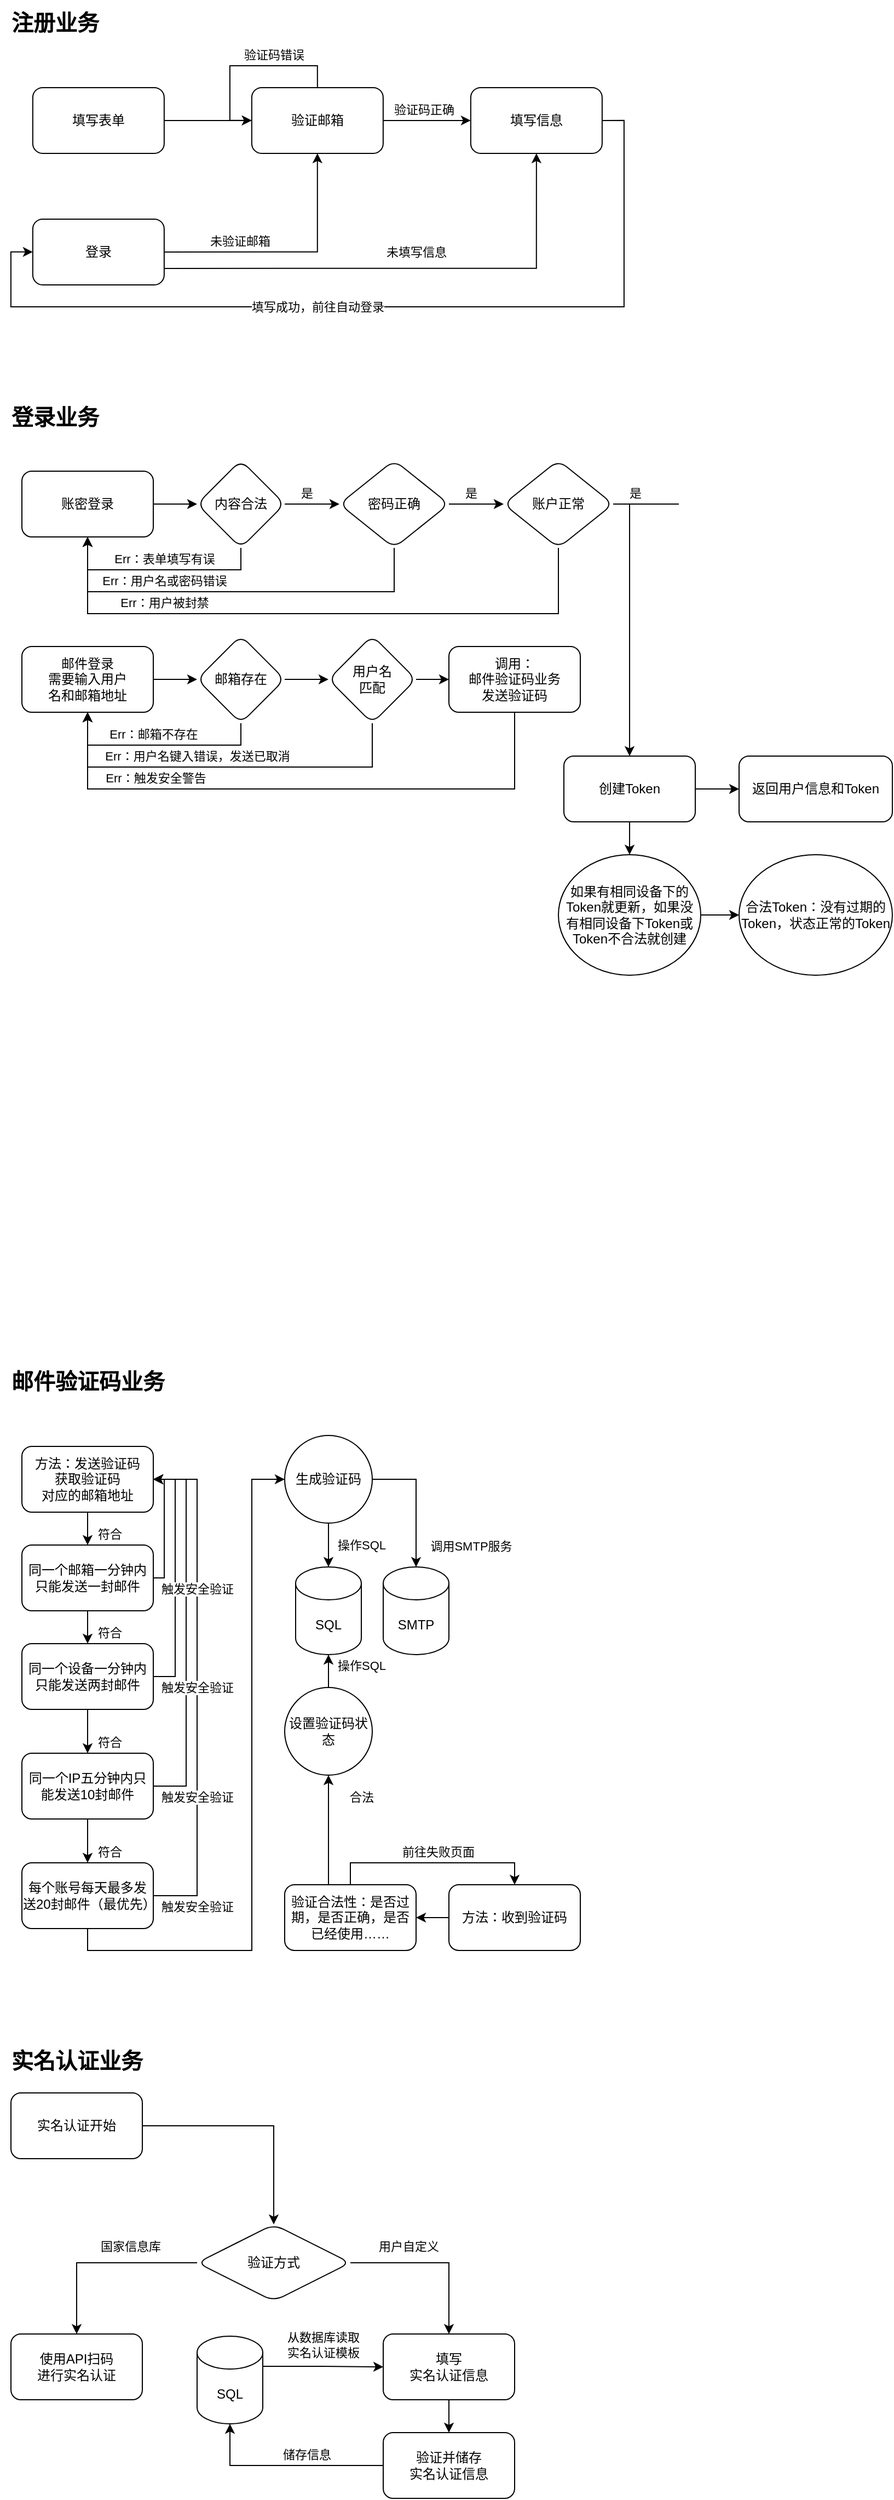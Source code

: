 <mxfile version="21.2.3" type="github">
  <diagram id="C5RBs43oDa-KdzZeNtuy" name="Page-1">
    <mxGraphModel dx="980" dy="753" grid="1" gridSize="10" guides="1" tooltips="1" connect="1" arrows="1" fold="1" page="1" pageScale="1" pageWidth="827" pageHeight="1169" math="0" shadow="0">
      <root>
        <mxCell id="WIyWlLk6GJQsqaUBKTNV-0" />
        <mxCell id="WIyWlLk6GJQsqaUBKTNV-1" parent="WIyWlLk6GJQsqaUBKTNV-0" />
        <mxCell id="C3q8CRkT7xHkd-HnfYeI-2" value="" style="edgeStyle=orthogonalEdgeStyle;rounded=0;orthogonalLoop=1;jettySize=auto;html=1;" parent="WIyWlLk6GJQsqaUBKTNV-1" source="C3q8CRkT7xHkd-HnfYeI-0" target="C3q8CRkT7xHkd-HnfYeI-1" edge="1">
          <mxGeometry relative="1" as="geometry" />
        </mxCell>
        <mxCell id="C3q8CRkT7xHkd-HnfYeI-0" value="填写表单" style="rounded=1;whiteSpace=wrap;html=1;" parent="WIyWlLk6GJQsqaUBKTNV-1" vertex="1">
          <mxGeometry x="69.94" y="119.94" width="120" height="60" as="geometry" />
        </mxCell>
        <mxCell id="C3q8CRkT7xHkd-HnfYeI-4" value="" style="edgeStyle=orthogonalEdgeStyle;rounded=0;orthogonalLoop=1;jettySize=auto;html=1;" parent="WIyWlLk6GJQsqaUBKTNV-1" source="C3q8CRkT7xHkd-HnfYeI-1" target="C3q8CRkT7xHkd-HnfYeI-3" edge="1">
          <mxGeometry relative="1" as="geometry" />
        </mxCell>
        <mxCell id="C3q8CRkT7xHkd-HnfYeI-5" value="验证码正确" style="edgeLabel;html=1;align=center;verticalAlign=middle;resizable=0;points=[];" parent="C3q8CRkT7xHkd-HnfYeI-4" connectable="0" vertex="1">
          <mxGeometry x="-0.215" y="-1" relative="1" as="geometry">
            <mxPoint x="5" y="-11" as="offset" />
          </mxGeometry>
        </mxCell>
        <mxCell id="C3q8CRkT7xHkd-HnfYeI-6" style="edgeStyle=orthogonalEdgeStyle;rounded=0;orthogonalLoop=1;jettySize=auto;html=1;exitX=0.5;exitY=0;exitDx=0;exitDy=0;entryX=0;entryY=0.5;entryDx=0;entryDy=0;" parent="WIyWlLk6GJQsqaUBKTNV-1" source="C3q8CRkT7xHkd-HnfYeI-1" target="C3q8CRkT7xHkd-HnfYeI-1" edge="1">
          <mxGeometry relative="1" as="geometry">
            <mxPoint x="249.94" y="89.94" as="targetPoint" />
            <Array as="points">
              <mxPoint x="329.94" y="99.94" />
              <mxPoint x="249.94" y="99.94" />
              <mxPoint x="249.94" y="149.94" />
            </Array>
          </mxGeometry>
        </mxCell>
        <mxCell id="C3q8CRkT7xHkd-HnfYeI-7" value="验证码错误" style="edgeLabel;html=1;align=center;verticalAlign=middle;resizable=0;points=[];" parent="C3q8CRkT7xHkd-HnfYeI-6" connectable="0" vertex="1">
          <mxGeometry x="-0.022" y="-1" relative="1" as="geometry">
            <mxPoint x="23" y="-9" as="offset" />
          </mxGeometry>
        </mxCell>
        <mxCell id="C3q8CRkT7xHkd-HnfYeI-1" value="验证邮箱" style="whiteSpace=wrap;html=1;rounded=1;" parent="WIyWlLk6GJQsqaUBKTNV-1" vertex="1">
          <mxGeometry x="269.94" y="119.94" width="120" height="60" as="geometry" />
        </mxCell>
        <mxCell id="C3q8CRkT7xHkd-HnfYeI-16" style="edgeStyle=orthogonalEdgeStyle;rounded=0;orthogonalLoop=1;jettySize=auto;html=1;exitX=1;exitY=0.5;exitDx=0;exitDy=0;entryX=0;entryY=0.5;entryDx=0;entryDy=0;" parent="WIyWlLk6GJQsqaUBKTNV-1" source="C3q8CRkT7xHkd-HnfYeI-3" target="C3q8CRkT7xHkd-HnfYeI-8" edge="1">
          <mxGeometry relative="1" as="geometry">
            <Array as="points">
              <mxPoint x="609.94" y="149.94" />
              <mxPoint x="609.94" y="319.94" />
              <mxPoint x="49.94" y="319.94" />
              <mxPoint x="49.94" y="269.94" />
            </Array>
          </mxGeometry>
        </mxCell>
        <mxCell id="C3q8CRkT7xHkd-HnfYeI-17" value="填写成功，前往自动登录" style="edgeLabel;html=1;align=center;verticalAlign=middle;resizable=0;points=[];" parent="C3q8CRkT7xHkd-HnfYeI-16" connectable="0" vertex="1">
          <mxGeometry x="-0.686" y="2" relative="1" as="geometry">
            <mxPoint x="-282" y="61" as="offset" />
          </mxGeometry>
        </mxCell>
        <mxCell id="C3q8CRkT7xHkd-HnfYeI-3" value="填写信息" style="whiteSpace=wrap;html=1;rounded=1;" parent="WIyWlLk6GJQsqaUBKTNV-1" vertex="1">
          <mxGeometry x="469.94" y="119.94" width="120" height="60" as="geometry" />
        </mxCell>
        <mxCell id="C3q8CRkT7xHkd-HnfYeI-12" style="edgeStyle=orthogonalEdgeStyle;rounded=0;orthogonalLoop=1;jettySize=auto;html=1;exitX=1;exitY=0.5;exitDx=0;exitDy=0;" parent="WIyWlLk6GJQsqaUBKTNV-1" source="C3q8CRkT7xHkd-HnfYeI-8" target="C3q8CRkT7xHkd-HnfYeI-1" edge="1">
          <mxGeometry relative="1" as="geometry" />
        </mxCell>
        <mxCell id="C3q8CRkT7xHkd-HnfYeI-13" value="未验证邮箱" style="edgeLabel;html=1;align=center;verticalAlign=middle;resizable=0;points=[];" parent="C3q8CRkT7xHkd-HnfYeI-12" connectable="0" vertex="1">
          <mxGeometry x="-0.511" y="3" relative="1" as="geometry">
            <mxPoint x="13" y="-7" as="offset" />
          </mxGeometry>
        </mxCell>
        <mxCell id="C3q8CRkT7xHkd-HnfYeI-14" style="edgeStyle=orthogonalEdgeStyle;rounded=0;orthogonalLoop=1;jettySize=auto;html=1;exitX=1;exitY=0.75;exitDx=0;exitDy=0;entryX=0.5;entryY=1;entryDx=0;entryDy=0;" parent="WIyWlLk6GJQsqaUBKTNV-1" source="C3q8CRkT7xHkd-HnfYeI-8" target="C3q8CRkT7xHkd-HnfYeI-3" edge="1">
          <mxGeometry relative="1" as="geometry" />
        </mxCell>
        <mxCell id="C3q8CRkT7xHkd-HnfYeI-15" value="未填写信息" style="edgeLabel;html=1;align=center;verticalAlign=middle;resizable=0;points=[];" parent="C3q8CRkT7xHkd-HnfYeI-14" connectable="0" vertex="1">
          <mxGeometry x="0.034" relative="1" as="geometry">
            <mxPoint y="-15" as="offset" />
          </mxGeometry>
        </mxCell>
        <mxCell id="C3q8CRkT7xHkd-HnfYeI-8" value="登录" style="rounded=1;whiteSpace=wrap;html=1;" parent="WIyWlLk6GJQsqaUBKTNV-1" vertex="1">
          <mxGeometry x="69.94" y="239.94" width="120" height="60" as="geometry" />
        </mxCell>
        <mxCell id="C3q8CRkT7xHkd-HnfYeI-21" value="注册业务" style="text;html=1;align=center;verticalAlign=middle;resizable=0;points=[];autosize=1;strokeColor=none;fillColor=none;fontSize=20;fontStyle=1" parent="WIyWlLk6GJQsqaUBKTNV-1" vertex="1">
          <mxGeometry x="40" y="40" width="100" height="40" as="geometry" />
        </mxCell>
        <mxCell id="C3q8CRkT7xHkd-HnfYeI-22" value="登录业务" style="text;html=1;align=center;verticalAlign=middle;resizable=0;points=[];autosize=1;strokeColor=none;fillColor=none;fontSize=20;fontStyle=1" parent="WIyWlLk6GJQsqaUBKTNV-1" vertex="1">
          <mxGeometry x="40" y="400" width="100" height="40" as="geometry" />
        </mxCell>
        <mxCell id="C3q8CRkT7xHkd-HnfYeI-25" value="" style="edgeStyle=orthogonalEdgeStyle;rounded=0;orthogonalLoop=1;jettySize=auto;html=1;" parent="WIyWlLk6GJQsqaUBKTNV-1" source="C3q8CRkT7xHkd-HnfYeI-23" target="C3q8CRkT7xHkd-HnfYeI-24" edge="1">
          <mxGeometry relative="1" as="geometry" />
        </mxCell>
        <mxCell id="C3q8CRkT7xHkd-HnfYeI-23" value="账密登录" style="rounded=1;whiteSpace=wrap;html=1;" parent="WIyWlLk6GJQsqaUBKTNV-1" vertex="1">
          <mxGeometry x="60" y="470" width="120" height="60" as="geometry" />
        </mxCell>
        <mxCell id="C3q8CRkT7xHkd-HnfYeI-27" value="" style="edgeStyle=orthogonalEdgeStyle;rounded=0;orthogonalLoop=1;jettySize=auto;html=1;" parent="WIyWlLk6GJQsqaUBKTNV-1" source="C3q8CRkT7xHkd-HnfYeI-24" target="C3q8CRkT7xHkd-HnfYeI-26" edge="1">
          <mxGeometry relative="1" as="geometry" />
        </mxCell>
        <mxCell id="C3q8CRkT7xHkd-HnfYeI-32" value="是" style="edgeLabel;html=1;align=center;verticalAlign=middle;resizable=0;points=[];" parent="C3q8CRkT7xHkd-HnfYeI-27" connectable="0" vertex="1">
          <mxGeometry x="-0.46" relative="1" as="geometry">
            <mxPoint x="6" y="-10" as="offset" />
          </mxGeometry>
        </mxCell>
        <mxCell id="C3q8CRkT7xHkd-HnfYeI-41" value="是" style="edgeLabel;html=1;align=center;verticalAlign=middle;resizable=0;points=[];" parent="C3q8CRkT7xHkd-HnfYeI-27" connectable="0" vertex="1">
          <mxGeometry x="-0.46" relative="1" as="geometry">
            <mxPoint x="156" y="-10" as="offset" />
          </mxGeometry>
        </mxCell>
        <mxCell id="C3q8CRkT7xHkd-HnfYeI-42" value="是" style="edgeLabel;html=1;align=center;verticalAlign=middle;resizable=0;points=[];" parent="C3q8CRkT7xHkd-HnfYeI-27" connectable="0" vertex="1">
          <mxGeometry x="-0.46" relative="1" as="geometry">
            <mxPoint x="306" y="-10" as="offset" />
          </mxGeometry>
        </mxCell>
        <mxCell id="C3q8CRkT7xHkd-HnfYeI-30" style="edgeStyle=orthogonalEdgeStyle;rounded=0;orthogonalLoop=1;jettySize=auto;html=1;exitX=0.5;exitY=1;exitDx=0;exitDy=0;entryX=0.5;entryY=1;entryDx=0;entryDy=0;" parent="WIyWlLk6GJQsqaUBKTNV-1" source="C3q8CRkT7xHkd-HnfYeI-24" target="C3q8CRkT7xHkd-HnfYeI-23" edge="1">
          <mxGeometry relative="1" as="geometry" />
        </mxCell>
        <mxCell id="C3q8CRkT7xHkd-HnfYeI-31" value="Err：表单填写有误" style="edgeLabel;html=1;align=center;verticalAlign=middle;resizable=0;points=[];" parent="C3q8CRkT7xHkd-HnfYeI-30" connectable="0" vertex="1">
          <mxGeometry x="-0.158" y="1" relative="1" as="geometry">
            <mxPoint x="-10" y="-11" as="offset" />
          </mxGeometry>
        </mxCell>
        <mxCell id="C3q8CRkT7xHkd-HnfYeI-34" value="Err：用户名或密码错误" style="edgeLabel;html=1;align=center;verticalAlign=middle;resizable=0;points=[];" parent="C3q8CRkT7xHkd-HnfYeI-30" connectable="0" vertex="1">
          <mxGeometry x="-0.158" y="1" relative="1" as="geometry">
            <mxPoint x="-10" y="9" as="offset" />
          </mxGeometry>
        </mxCell>
        <mxCell id="C3q8CRkT7xHkd-HnfYeI-36" value="Err：用户被封禁" style="edgeLabel;html=1;align=center;verticalAlign=middle;resizable=0;points=[];" parent="C3q8CRkT7xHkd-HnfYeI-30" connectable="0" vertex="1">
          <mxGeometry x="-0.158" y="1" relative="1" as="geometry">
            <mxPoint x="-10" y="29" as="offset" />
          </mxGeometry>
        </mxCell>
        <mxCell id="C3q8CRkT7xHkd-HnfYeI-24" value="内容合法" style="rhombus;whiteSpace=wrap;html=1;rounded=1;" parent="WIyWlLk6GJQsqaUBKTNV-1" vertex="1">
          <mxGeometry x="220" y="460" width="80" height="80" as="geometry" />
        </mxCell>
        <mxCell id="C3q8CRkT7xHkd-HnfYeI-29" value="" style="edgeStyle=orthogonalEdgeStyle;rounded=0;orthogonalLoop=1;jettySize=auto;html=1;" parent="WIyWlLk6GJQsqaUBKTNV-1" source="C3q8CRkT7xHkd-HnfYeI-26" target="C3q8CRkT7xHkd-HnfYeI-28" edge="1">
          <mxGeometry relative="1" as="geometry" />
        </mxCell>
        <mxCell id="C3q8CRkT7xHkd-HnfYeI-33" style="edgeStyle=orthogonalEdgeStyle;rounded=0;orthogonalLoop=1;jettySize=auto;html=1;exitX=0.5;exitY=1;exitDx=0;exitDy=0;entryX=0.5;entryY=1;entryDx=0;entryDy=0;" parent="WIyWlLk6GJQsqaUBKTNV-1" source="C3q8CRkT7xHkd-HnfYeI-26" target="C3q8CRkT7xHkd-HnfYeI-23" edge="1">
          <mxGeometry relative="1" as="geometry">
            <Array as="points">
              <mxPoint x="400" y="580" />
              <mxPoint x="120" y="580" />
            </Array>
          </mxGeometry>
        </mxCell>
        <mxCell id="C3q8CRkT7xHkd-HnfYeI-26" value="密码正确" style="rhombus;whiteSpace=wrap;html=1;rounded=1;" parent="WIyWlLk6GJQsqaUBKTNV-1" vertex="1">
          <mxGeometry x="350" y="460" width="100" height="80" as="geometry" />
        </mxCell>
        <mxCell id="C3q8CRkT7xHkd-HnfYeI-35" style="edgeStyle=orthogonalEdgeStyle;rounded=0;orthogonalLoop=1;jettySize=auto;html=1;exitX=0.5;exitY=1;exitDx=0;exitDy=0;entryX=0.5;entryY=1;entryDx=0;entryDy=0;" parent="WIyWlLk6GJQsqaUBKTNV-1" source="C3q8CRkT7xHkd-HnfYeI-28" target="C3q8CRkT7xHkd-HnfYeI-23" edge="1">
          <mxGeometry relative="1" as="geometry">
            <Array as="points">
              <mxPoint x="550" y="600" />
              <mxPoint x="120" y="600" />
            </Array>
          </mxGeometry>
        </mxCell>
        <mxCell id="C3q8CRkT7xHkd-HnfYeI-38" value="" style="edgeStyle=orthogonalEdgeStyle;rounded=0;orthogonalLoop=1;jettySize=auto;html=1;" parent="WIyWlLk6GJQsqaUBKTNV-1" source="C3q8CRkT7xHkd-HnfYeI-28" target="C3q8CRkT7xHkd-HnfYeI-37" edge="1">
          <mxGeometry relative="1" as="geometry">
            <Array as="points">
              <mxPoint x="660" y="500" />
              <mxPoint x="660" y="500" />
            </Array>
          </mxGeometry>
        </mxCell>
        <mxCell id="C3q8CRkT7xHkd-HnfYeI-28" value="账户正常" style="rhombus;whiteSpace=wrap;html=1;rounded=1;" parent="WIyWlLk6GJQsqaUBKTNV-1" vertex="1">
          <mxGeometry x="500" y="460" width="100" height="80" as="geometry" />
        </mxCell>
        <mxCell id="C3q8CRkT7xHkd-HnfYeI-44" value="" style="edgeStyle=orthogonalEdgeStyle;rounded=0;orthogonalLoop=1;jettySize=auto;html=1;" parent="WIyWlLk6GJQsqaUBKTNV-1" source="C3q8CRkT7xHkd-HnfYeI-37" target="C3q8CRkT7xHkd-HnfYeI-43" edge="1">
          <mxGeometry relative="1" as="geometry" />
        </mxCell>
        <mxCell id="C3q8CRkT7xHkd-HnfYeI-48" value="" style="edgeStyle=orthogonalEdgeStyle;rounded=0;orthogonalLoop=1;jettySize=auto;html=1;" parent="WIyWlLk6GJQsqaUBKTNV-1" source="C3q8CRkT7xHkd-HnfYeI-37" target="C3q8CRkT7xHkd-HnfYeI-47" edge="1">
          <mxGeometry relative="1" as="geometry" />
        </mxCell>
        <mxCell id="C3q8CRkT7xHkd-HnfYeI-37" value="创建Token" style="whiteSpace=wrap;html=1;rounded=1;" parent="WIyWlLk6GJQsqaUBKTNV-1" vertex="1">
          <mxGeometry x="555" y="730" width="120" height="60" as="geometry" />
        </mxCell>
        <mxCell id="C3q8CRkT7xHkd-HnfYeI-46" value="" style="edgeStyle=orthogonalEdgeStyle;rounded=0;orthogonalLoop=1;jettySize=auto;html=1;" parent="WIyWlLk6GJQsqaUBKTNV-1" source="C3q8CRkT7xHkd-HnfYeI-43" target="C3q8CRkT7xHkd-HnfYeI-45" edge="1">
          <mxGeometry relative="1" as="geometry" />
        </mxCell>
        <mxCell id="C3q8CRkT7xHkd-HnfYeI-43" value="如果有相同设备下的Token就更新，如果没有相同设备下Token或Token不合法就创建" style="ellipse;whiteSpace=wrap;html=1;rounded=1;" parent="WIyWlLk6GJQsqaUBKTNV-1" vertex="1">
          <mxGeometry x="550" y="820" width="130" height="110" as="geometry" />
        </mxCell>
        <mxCell id="C3q8CRkT7xHkd-HnfYeI-45" value="合法Token：没有过期的Token，状态正常的Token" style="ellipse;whiteSpace=wrap;html=1;rounded=1;" parent="WIyWlLk6GJQsqaUBKTNV-1" vertex="1">
          <mxGeometry x="715" y="820" width="140" height="110" as="geometry" />
        </mxCell>
        <mxCell id="C3q8CRkT7xHkd-HnfYeI-47" value="返回用户信息和Token" style="whiteSpace=wrap;html=1;rounded=1;" parent="WIyWlLk6GJQsqaUBKTNV-1" vertex="1">
          <mxGeometry x="715" y="730" width="140" height="60" as="geometry" />
        </mxCell>
        <mxCell id="C3q8CRkT7xHkd-HnfYeI-49" value="邮件验证码业务" style="text;html=1;align=center;verticalAlign=middle;resizable=0;points=[];autosize=1;strokeColor=none;fillColor=none;fontSize=20;fontStyle=1" parent="WIyWlLk6GJQsqaUBKTNV-1" vertex="1">
          <mxGeometry x="40" y="1280" width="160" height="40" as="geometry" />
        </mxCell>
        <mxCell id="C3q8CRkT7xHkd-HnfYeI-64" value="" style="edgeStyle=orthogonalEdgeStyle;rounded=0;orthogonalLoop=1;jettySize=auto;html=1;" parent="WIyWlLk6GJQsqaUBKTNV-1" source="C3q8CRkT7xHkd-HnfYeI-50" target="C3q8CRkT7xHkd-HnfYeI-56" edge="1">
          <mxGeometry relative="1" as="geometry" />
        </mxCell>
        <mxCell id="C3q8CRkT7xHkd-HnfYeI-65" value="符合" style="edgeLabel;html=1;align=center;verticalAlign=middle;resizable=0;points=[];" parent="C3q8CRkT7xHkd-HnfYeI-64" connectable="0" vertex="1">
          <mxGeometry x="-0.776" relative="1" as="geometry">
            <mxPoint x="20" y="14" as="offset" />
          </mxGeometry>
        </mxCell>
        <mxCell id="C3q8CRkT7xHkd-HnfYeI-66" value="符合" style="edgeLabel;html=1;align=center;verticalAlign=middle;resizable=0;points=[];" parent="C3q8CRkT7xHkd-HnfYeI-64" connectable="0" vertex="1">
          <mxGeometry x="-0.776" relative="1" as="geometry">
            <mxPoint x="20" y="104" as="offset" />
          </mxGeometry>
        </mxCell>
        <mxCell id="C3q8CRkT7xHkd-HnfYeI-67" value="符合" style="edgeLabel;html=1;align=center;verticalAlign=middle;resizable=0;points=[];" parent="C3q8CRkT7xHkd-HnfYeI-64" connectable="0" vertex="1">
          <mxGeometry x="-0.776" relative="1" as="geometry">
            <mxPoint x="20" y="204" as="offset" />
          </mxGeometry>
        </mxCell>
        <mxCell id="C3q8CRkT7xHkd-HnfYeI-68" value="符合" style="edgeLabel;html=1;align=center;verticalAlign=middle;resizable=0;points=[];" parent="C3q8CRkT7xHkd-HnfYeI-64" connectable="0" vertex="1">
          <mxGeometry x="-0.776" relative="1" as="geometry">
            <mxPoint x="20" y="304" as="offset" />
          </mxGeometry>
        </mxCell>
        <mxCell id="C3q8CRkT7xHkd-HnfYeI-50" value="方法：发送验证码&lt;br&gt;获取验证码&lt;br&gt;对应的邮箱地址" style="rounded=1;whiteSpace=wrap;html=1;" parent="WIyWlLk6GJQsqaUBKTNV-1" vertex="1">
          <mxGeometry x="60" y="1360" width="120" height="60" as="geometry" />
        </mxCell>
        <mxCell id="C3q8CRkT7xHkd-HnfYeI-54" value="" style="edgeStyle=orthogonalEdgeStyle;rounded=0;orthogonalLoop=1;jettySize=auto;html=1;" parent="WIyWlLk6GJQsqaUBKTNV-1" source="C3q8CRkT7xHkd-HnfYeI-51" target="C3q8CRkT7xHkd-HnfYeI-53" edge="1">
          <mxGeometry relative="1" as="geometry" />
        </mxCell>
        <mxCell id="C3q8CRkT7xHkd-HnfYeI-55" value="操作SQL" style="edgeLabel;html=1;align=center;verticalAlign=middle;resizable=0;points=[];" parent="C3q8CRkT7xHkd-HnfYeI-54" connectable="0" vertex="1">
          <mxGeometry x="0.238" relative="1" as="geometry">
            <mxPoint x="30" y="-5" as="offset" />
          </mxGeometry>
        </mxCell>
        <mxCell id="C3q8CRkT7xHkd-HnfYeI-90" value="操作SQL" style="edgeLabel;html=1;align=center;verticalAlign=middle;resizable=0;points=[];" parent="C3q8CRkT7xHkd-HnfYeI-54" connectable="0" vertex="1">
          <mxGeometry x="0.238" relative="1" as="geometry">
            <mxPoint x="30" y="105" as="offset" />
          </mxGeometry>
        </mxCell>
        <mxCell id="C3q8CRkT7xHkd-HnfYeI-92" value="合法" style="edgeLabel;html=1;align=center;verticalAlign=middle;resizable=0;points=[];" parent="C3q8CRkT7xHkd-HnfYeI-54" connectable="0" vertex="1">
          <mxGeometry x="0.238" relative="1" as="geometry">
            <mxPoint x="30" y="225" as="offset" />
          </mxGeometry>
        </mxCell>
        <mxCell id="C3q8CRkT7xHkd-HnfYeI-83" style="edgeStyle=orthogonalEdgeStyle;rounded=0;orthogonalLoop=1;jettySize=auto;html=1;exitX=1;exitY=0.5;exitDx=0;exitDy=0;" parent="WIyWlLk6GJQsqaUBKTNV-1" source="C3q8CRkT7xHkd-HnfYeI-51" target="C3q8CRkT7xHkd-HnfYeI-82" edge="1">
          <mxGeometry relative="1" as="geometry" />
        </mxCell>
        <mxCell id="C3q8CRkT7xHkd-HnfYeI-84" value="调用SMTP服务" style="edgeLabel;html=1;align=center;verticalAlign=middle;resizable=0;points=[];" parent="C3q8CRkT7xHkd-HnfYeI-83" connectable="0" vertex="1">
          <mxGeometry x="-0.258" y="1" relative="1" as="geometry">
            <mxPoint x="49" y="56" as="offset" />
          </mxGeometry>
        </mxCell>
        <mxCell id="C3q8CRkT7xHkd-HnfYeI-51" value="生成验证码" style="ellipse;whiteSpace=wrap;html=1;rounded=1;" parent="WIyWlLk6GJQsqaUBKTNV-1" vertex="1">
          <mxGeometry x="300" y="1350" width="80" height="80" as="geometry" />
        </mxCell>
        <mxCell id="C3q8CRkT7xHkd-HnfYeI-53" value="SQL" style="shape=cylinder3;whiteSpace=wrap;html=1;boundedLbl=1;backgroundOutline=1;size=15;" parent="WIyWlLk6GJQsqaUBKTNV-1" vertex="1">
          <mxGeometry x="310" y="1470" width="60" height="80" as="geometry" />
        </mxCell>
        <mxCell id="C3q8CRkT7xHkd-HnfYeI-61" style="edgeStyle=orthogonalEdgeStyle;rounded=0;orthogonalLoop=1;jettySize=auto;html=1;exitX=0.5;exitY=1;exitDx=0;exitDy=0;entryX=0.5;entryY=0;entryDx=0;entryDy=0;" parent="WIyWlLk6GJQsqaUBKTNV-1" source="C3q8CRkT7xHkd-HnfYeI-56" target="C3q8CRkT7xHkd-HnfYeI-57" edge="1">
          <mxGeometry relative="1" as="geometry" />
        </mxCell>
        <mxCell id="C3q8CRkT7xHkd-HnfYeI-74" style="edgeStyle=orthogonalEdgeStyle;rounded=0;orthogonalLoop=1;jettySize=auto;html=1;exitX=1;exitY=0.5;exitDx=0;exitDy=0;entryX=1;entryY=0.5;entryDx=0;entryDy=0;" parent="WIyWlLk6GJQsqaUBKTNV-1" source="C3q8CRkT7xHkd-HnfYeI-56" target="C3q8CRkT7xHkd-HnfYeI-50" edge="1">
          <mxGeometry relative="1" as="geometry">
            <Array as="points">
              <mxPoint x="190" y="1480" />
              <mxPoint x="190" y="1390" />
            </Array>
          </mxGeometry>
        </mxCell>
        <mxCell id="C3q8CRkT7xHkd-HnfYeI-56" value="同一个邮箱一分钟内只能发送一封邮件" style="rounded=1;whiteSpace=wrap;html=1;" parent="WIyWlLk6GJQsqaUBKTNV-1" vertex="1">
          <mxGeometry x="60" y="1450" width="120" height="60" as="geometry" />
        </mxCell>
        <mxCell id="C3q8CRkT7xHkd-HnfYeI-60" value="" style="edgeStyle=orthogonalEdgeStyle;rounded=0;orthogonalLoop=1;jettySize=auto;html=1;" parent="WIyWlLk6GJQsqaUBKTNV-1" source="C3q8CRkT7xHkd-HnfYeI-57" target="C3q8CRkT7xHkd-HnfYeI-59" edge="1">
          <mxGeometry relative="1" as="geometry" />
        </mxCell>
        <mxCell id="C3q8CRkT7xHkd-HnfYeI-72" style="edgeStyle=orthogonalEdgeStyle;rounded=0;orthogonalLoop=1;jettySize=auto;html=1;exitX=1;exitY=0.5;exitDx=0;exitDy=0;entryX=1;entryY=0.5;entryDx=0;entryDy=0;" parent="WIyWlLk6GJQsqaUBKTNV-1" source="C3q8CRkT7xHkd-HnfYeI-57" target="C3q8CRkT7xHkd-HnfYeI-50" edge="1">
          <mxGeometry relative="1" as="geometry">
            <Array as="points">
              <mxPoint x="200" y="1570" />
              <mxPoint x="200" y="1390" />
            </Array>
          </mxGeometry>
        </mxCell>
        <mxCell id="C3q8CRkT7xHkd-HnfYeI-57" value="同一个设备一分钟内只能发送两封邮件" style="rounded=1;whiteSpace=wrap;html=1;" parent="WIyWlLk6GJQsqaUBKTNV-1" vertex="1">
          <mxGeometry x="60" y="1540" width="120" height="60" as="geometry" />
        </mxCell>
        <mxCell id="C3q8CRkT7xHkd-HnfYeI-63" value="" style="edgeStyle=orthogonalEdgeStyle;rounded=0;orthogonalLoop=1;jettySize=auto;html=1;" parent="WIyWlLk6GJQsqaUBKTNV-1" source="C3q8CRkT7xHkd-HnfYeI-59" target="C3q8CRkT7xHkd-HnfYeI-62" edge="1">
          <mxGeometry relative="1" as="geometry" />
        </mxCell>
        <mxCell id="C3q8CRkT7xHkd-HnfYeI-70" style="edgeStyle=orthogonalEdgeStyle;rounded=0;orthogonalLoop=1;jettySize=auto;html=1;exitX=1;exitY=0.5;exitDx=0;exitDy=0;entryX=1;entryY=0.5;entryDx=0;entryDy=0;" parent="WIyWlLk6GJQsqaUBKTNV-1" source="C3q8CRkT7xHkd-HnfYeI-59" target="C3q8CRkT7xHkd-HnfYeI-50" edge="1">
          <mxGeometry relative="1" as="geometry">
            <Array as="points">
              <mxPoint x="210" y="1670" />
              <mxPoint x="210" y="1390" />
            </Array>
          </mxGeometry>
        </mxCell>
        <mxCell id="C3q8CRkT7xHkd-HnfYeI-59" value="同一个IP五分钟内只能发送10封邮件" style="rounded=1;whiteSpace=wrap;html=1;" parent="WIyWlLk6GJQsqaUBKTNV-1" vertex="1">
          <mxGeometry x="60" y="1640" width="120" height="60" as="geometry" />
        </mxCell>
        <mxCell id="C3q8CRkT7xHkd-HnfYeI-69" style="edgeStyle=orthogonalEdgeStyle;rounded=0;orthogonalLoop=1;jettySize=auto;html=1;exitX=1;exitY=0.5;exitDx=0;exitDy=0;entryX=1;entryY=0.5;entryDx=0;entryDy=0;" parent="WIyWlLk6GJQsqaUBKTNV-1" source="C3q8CRkT7xHkd-HnfYeI-62" target="C3q8CRkT7xHkd-HnfYeI-50" edge="1">
          <mxGeometry relative="1" as="geometry">
            <Array as="points">
              <mxPoint x="220" y="1770" />
              <mxPoint x="220" y="1390" />
            </Array>
          </mxGeometry>
        </mxCell>
        <mxCell id="C3q8CRkT7xHkd-HnfYeI-77" value="触发安全验证" style="edgeLabel;html=1;align=center;verticalAlign=middle;resizable=0;points=[];" parent="C3q8CRkT7xHkd-HnfYeI-69" connectable="0" vertex="1">
          <mxGeometry x="-0.162" y="-1" relative="1" as="geometry">
            <mxPoint x="-1" y="162" as="offset" />
          </mxGeometry>
        </mxCell>
        <mxCell id="C3q8CRkT7xHkd-HnfYeI-78" value="触发安全验证" style="edgeLabel;html=1;align=center;verticalAlign=middle;resizable=0;points=[];" parent="C3q8CRkT7xHkd-HnfYeI-69" connectable="0" vertex="1">
          <mxGeometry x="-0.162" y="-1" relative="1" as="geometry">
            <mxPoint x="-1" y="62" as="offset" />
          </mxGeometry>
        </mxCell>
        <mxCell id="C3q8CRkT7xHkd-HnfYeI-79" value="触发安全验证" style="edgeLabel;html=1;align=center;verticalAlign=middle;resizable=0;points=[];" parent="C3q8CRkT7xHkd-HnfYeI-69" connectable="0" vertex="1">
          <mxGeometry x="-0.162" y="-1" relative="1" as="geometry">
            <mxPoint x="-1" y="-38" as="offset" />
          </mxGeometry>
        </mxCell>
        <mxCell id="C3q8CRkT7xHkd-HnfYeI-80" value="触发安全验证" style="edgeLabel;html=1;align=center;verticalAlign=middle;resizable=0;points=[];" parent="C3q8CRkT7xHkd-HnfYeI-69" connectable="0" vertex="1">
          <mxGeometry x="-0.162" y="-1" relative="1" as="geometry">
            <mxPoint x="-1" y="-128" as="offset" />
          </mxGeometry>
        </mxCell>
        <mxCell id="C3q8CRkT7xHkd-HnfYeI-81" style="edgeStyle=orthogonalEdgeStyle;rounded=0;orthogonalLoop=1;jettySize=auto;html=1;exitX=0.5;exitY=1;exitDx=0;exitDy=0;entryX=0;entryY=0.5;entryDx=0;entryDy=0;" parent="WIyWlLk6GJQsqaUBKTNV-1" source="C3q8CRkT7xHkd-HnfYeI-62" target="C3q8CRkT7xHkd-HnfYeI-51" edge="1">
          <mxGeometry relative="1" as="geometry">
            <Array as="points">
              <mxPoint x="120" y="1820" />
              <mxPoint x="270" y="1820" />
              <mxPoint x="270" y="1390" />
            </Array>
          </mxGeometry>
        </mxCell>
        <mxCell id="C3q8CRkT7xHkd-HnfYeI-62" value="每个账号每天最多发送20封邮件（最优先）" style="rounded=1;whiteSpace=wrap;html=1;" parent="WIyWlLk6GJQsqaUBKTNV-1" vertex="1">
          <mxGeometry x="60" y="1740" width="120" height="60" as="geometry" />
        </mxCell>
        <mxCell id="C3q8CRkT7xHkd-HnfYeI-82" value="SMTP" style="shape=cylinder3;whiteSpace=wrap;html=1;boundedLbl=1;backgroundOutline=1;size=15;" parent="WIyWlLk6GJQsqaUBKTNV-1" vertex="1">
          <mxGeometry x="390" y="1470" width="60" height="80" as="geometry" />
        </mxCell>
        <mxCell id="C3q8CRkT7xHkd-HnfYeI-87" value="" style="edgeStyle=orthogonalEdgeStyle;rounded=0;orthogonalLoop=1;jettySize=auto;html=1;" parent="WIyWlLk6GJQsqaUBKTNV-1" source="C3q8CRkT7xHkd-HnfYeI-85" target="C3q8CRkT7xHkd-HnfYeI-86" edge="1">
          <mxGeometry relative="1" as="geometry" />
        </mxCell>
        <mxCell id="C3q8CRkT7xHkd-HnfYeI-85" value="方法：收到验证码" style="rounded=1;whiteSpace=wrap;html=1;" parent="WIyWlLk6GJQsqaUBKTNV-1" vertex="1">
          <mxGeometry x="450" y="1760" width="120" height="60" as="geometry" />
        </mxCell>
        <mxCell id="C3q8CRkT7xHkd-HnfYeI-91" style="edgeStyle=orthogonalEdgeStyle;rounded=0;orthogonalLoop=1;jettySize=auto;html=1;exitX=0.5;exitY=0;exitDx=0;exitDy=0;entryX=0.5;entryY=1;entryDx=0;entryDy=0;" parent="WIyWlLk6GJQsqaUBKTNV-1" source="C3q8CRkT7xHkd-HnfYeI-86" target="C3q8CRkT7xHkd-HnfYeI-88" edge="1">
          <mxGeometry relative="1" as="geometry">
            <Array as="points">
              <mxPoint x="340" y="1760" />
            </Array>
          </mxGeometry>
        </mxCell>
        <mxCell id="C3q8CRkT7xHkd-HnfYeI-93" style="edgeStyle=orthogonalEdgeStyle;rounded=0;orthogonalLoop=1;jettySize=auto;html=1;exitX=0.5;exitY=0;exitDx=0;exitDy=0;entryX=0.5;entryY=0;entryDx=0;entryDy=0;" parent="WIyWlLk6GJQsqaUBKTNV-1" source="C3q8CRkT7xHkd-HnfYeI-86" target="C3q8CRkT7xHkd-HnfYeI-85" edge="1">
          <mxGeometry relative="1" as="geometry" />
        </mxCell>
        <mxCell id="C3q8CRkT7xHkd-HnfYeI-94" value="前往失败页面" style="edgeLabel;html=1;align=center;verticalAlign=middle;resizable=0;points=[];" parent="C3q8CRkT7xHkd-HnfYeI-93" connectable="0" vertex="1">
          <mxGeometry x="-0.138" relative="1" as="geometry">
            <mxPoint x="18" y="-10" as="offset" />
          </mxGeometry>
        </mxCell>
        <mxCell id="C3q8CRkT7xHkd-HnfYeI-86" value="验证合法性：是否过期，是否正确，是否已经使用……" style="rounded=1;whiteSpace=wrap;html=1;" parent="WIyWlLk6GJQsqaUBKTNV-1" vertex="1">
          <mxGeometry x="300" y="1760" width="120" height="60" as="geometry" />
        </mxCell>
        <mxCell id="C3q8CRkT7xHkd-HnfYeI-89" style="edgeStyle=orthogonalEdgeStyle;rounded=0;orthogonalLoop=1;jettySize=auto;html=1;exitX=0.5;exitY=0;exitDx=0;exitDy=0;entryX=0.5;entryY=1;entryDx=0;entryDy=0;entryPerimeter=0;" parent="WIyWlLk6GJQsqaUBKTNV-1" source="C3q8CRkT7xHkd-HnfYeI-88" target="C3q8CRkT7xHkd-HnfYeI-53" edge="1">
          <mxGeometry relative="1" as="geometry" />
        </mxCell>
        <mxCell id="C3q8CRkT7xHkd-HnfYeI-88" value="设置验证码状态" style="ellipse;whiteSpace=wrap;html=1;rounded=1;" parent="WIyWlLk6GJQsqaUBKTNV-1" vertex="1">
          <mxGeometry x="300" y="1580" width="80" height="80" as="geometry" />
        </mxCell>
        <mxCell id="jlphcnFxieWt0SQOBcKB-19" value="实名认证业务" style="text;html=1;align=center;verticalAlign=middle;resizable=0;points=[];autosize=1;strokeColor=none;fillColor=none;fontSize=20;fontStyle=1" parent="WIyWlLk6GJQsqaUBKTNV-1" vertex="1">
          <mxGeometry x="40" y="1900" width="140" height="40" as="geometry" />
        </mxCell>
        <mxCell id="jlphcnFxieWt0SQOBcKB-20" value="" style="edgeStyle=orthogonalEdgeStyle;rounded=0;orthogonalLoop=1;jettySize=auto;html=1;" parent="WIyWlLk6GJQsqaUBKTNV-1" source="jlphcnFxieWt0SQOBcKB-21" target="jlphcnFxieWt0SQOBcKB-26" edge="1">
          <mxGeometry relative="1" as="geometry" />
        </mxCell>
        <mxCell id="jlphcnFxieWt0SQOBcKB-21" value="实名认证开始" style="rounded=1;whiteSpace=wrap;html=1;" parent="WIyWlLk6GJQsqaUBKTNV-1" vertex="1">
          <mxGeometry x="50" y="1950" width="120" height="60" as="geometry" />
        </mxCell>
        <mxCell id="jlphcnFxieWt0SQOBcKB-22" value="" style="edgeStyle=orthogonalEdgeStyle;rounded=0;orthogonalLoop=1;jettySize=auto;html=1;" parent="WIyWlLk6GJQsqaUBKTNV-1" source="jlphcnFxieWt0SQOBcKB-26" target="jlphcnFxieWt0SQOBcKB-28" edge="1">
          <mxGeometry relative="1" as="geometry" />
        </mxCell>
        <mxCell id="jlphcnFxieWt0SQOBcKB-23" value="用户自定义" style="edgeLabel;html=1;align=center;verticalAlign=middle;resizable=0;points=[];" parent="jlphcnFxieWt0SQOBcKB-22" connectable="0" vertex="1">
          <mxGeometry x="-0.314" relative="1" as="geometry">
            <mxPoint y="-15" as="offset" />
          </mxGeometry>
        </mxCell>
        <mxCell id="jlphcnFxieWt0SQOBcKB-24" value="" style="edgeStyle=orthogonalEdgeStyle;rounded=0;orthogonalLoop=1;jettySize=auto;html=1;" parent="WIyWlLk6GJQsqaUBKTNV-1" source="jlphcnFxieWt0SQOBcKB-26" target="jlphcnFxieWt0SQOBcKB-29" edge="1">
          <mxGeometry relative="1" as="geometry" />
        </mxCell>
        <mxCell id="jlphcnFxieWt0SQOBcKB-25" value="国家信息库" style="edgeLabel;html=1;align=center;verticalAlign=middle;resizable=0;points=[];" parent="jlphcnFxieWt0SQOBcKB-24" connectable="0" vertex="1">
          <mxGeometry x="-0.3" y="-1" relative="1" as="geometry">
            <mxPoint y="-14" as="offset" />
          </mxGeometry>
        </mxCell>
        <mxCell id="jlphcnFxieWt0SQOBcKB-26" value="验证方式" style="rhombus;whiteSpace=wrap;html=1;rounded=1;" parent="WIyWlLk6GJQsqaUBKTNV-1" vertex="1">
          <mxGeometry x="220" y="2070" width="140" height="70" as="geometry" />
        </mxCell>
        <mxCell id="jlphcnFxieWt0SQOBcKB-27" value="" style="edgeStyle=orthogonalEdgeStyle;rounded=0;orthogonalLoop=1;jettySize=auto;html=1;" parent="WIyWlLk6GJQsqaUBKTNV-1" source="jlphcnFxieWt0SQOBcKB-28" target="jlphcnFxieWt0SQOBcKB-35" edge="1">
          <mxGeometry relative="1" as="geometry" />
        </mxCell>
        <mxCell id="jlphcnFxieWt0SQOBcKB-28" value="填写&lt;br&gt;实名认证信息" style="whiteSpace=wrap;html=1;rounded=1;" parent="WIyWlLk6GJQsqaUBKTNV-1" vertex="1">
          <mxGeometry x="390" y="2170" width="120" height="60" as="geometry" />
        </mxCell>
        <mxCell id="jlphcnFxieWt0SQOBcKB-29" value="使用API扫码&lt;br&gt;进行实名认证" style="whiteSpace=wrap;html=1;rounded=1;" parent="WIyWlLk6GJQsqaUBKTNV-1" vertex="1">
          <mxGeometry x="50" y="2170" width="120" height="60" as="geometry" />
        </mxCell>
        <mxCell id="jlphcnFxieWt0SQOBcKB-30" style="edgeStyle=orthogonalEdgeStyle;rounded=0;orthogonalLoop=1;jettySize=auto;html=1;exitX=1;exitY=0;exitDx=0;exitDy=27.5;exitPerimeter=0;entryX=0;entryY=0.5;entryDx=0;entryDy=0;" parent="WIyWlLk6GJQsqaUBKTNV-1" source="jlphcnFxieWt0SQOBcKB-32" target="jlphcnFxieWt0SQOBcKB-28" edge="1">
          <mxGeometry relative="1" as="geometry" />
        </mxCell>
        <mxCell id="jlphcnFxieWt0SQOBcKB-31" value="从数据库读取&lt;br&gt;实名认证模板" style="edgeLabel;html=1;align=center;verticalAlign=middle;resizable=0;points=[];" parent="jlphcnFxieWt0SQOBcKB-30" connectable="0" vertex="1">
          <mxGeometry x="-0.27" y="-1" relative="1" as="geometry">
            <mxPoint x="14" y="-21" as="offset" />
          </mxGeometry>
        </mxCell>
        <mxCell id="jlphcnFxieWt0SQOBcKB-32" value="SQL" style="shape=cylinder3;whiteSpace=wrap;html=1;boundedLbl=1;backgroundOutline=1;size=15;" parent="WIyWlLk6GJQsqaUBKTNV-1" vertex="1">
          <mxGeometry x="220" y="2172" width="60" height="80" as="geometry" />
        </mxCell>
        <mxCell id="jlphcnFxieWt0SQOBcKB-33" style="edgeStyle=orthogonalEdgeStyle;rounded=0;orthogonalLoop=1;jettySize=auto;html=1;exitX=0;exitY=0.5;exitDx=0;exitDy=0;" parent="WIyWlLk6GJQsqaUBKTNV-1" source="jlphcnFxieWt0SQOBcKB-35" target="jlphcnFxieWt0SQOBcKB-32" edge="1">
          <mxGeometry relative="1" as="geometry" />
        </mxCell>
        <mxCell id="jlphcnFxieWt0SQOBcKB-34" value="储存信息" style="edgeLabel;html=1;align=center;verticalAlign=middle;resizable=0;points=[];" parent="jlphcnFxieWt0SQOBcKB-33" connectable="0" vertex="1">
          <mxGeometry x="-0.034" y="1" relative="1" as="geometry">
            <mxPoint x="16" y="-11" as="offset" />
          </mxGeometry>
        </mxCell>
        <mxCell id="jlphcnFxieWt0SQOBcKB-35" value="验证并储存&lt;br&gt;实名认证信息" style="whiteSpace=wrap;html=1;rounded=1;" parent="WIyWlLk6GJQsqaUBKTNV-1" vertex="1">
          <mxGeometry x="390" y="2260" width="120" height="60" as="geometry" />
        </mxCell>
        <mxCell id="bkrLHlF0TbQYKaF2tgUl-2" value="" style="edgeStyle=orthogonalEdgeStyle;rounded=0;orthogonalLoop=1;jettySize=auto;html=1;" edge="1" parent="WIyWlLk6GJQsqaUBKTNV-1" source="bkrLHlF0TbQYKaF2tgUl-0" target="bkrLHlF0TbQYKaF2tgUl-1">
          <mxGeometry relative="1" as="geometry" />
        </mxCell>
        <mxCell id="bkrLHlF0TbQYKaF2tgUl-0" value="邮件登录&lt;br&gt;需要输入用户&lt;br&gt;名和邮箱地址" style="rounded=1;whiteSpace=wrap;html=1;" vertex="1" parent="WIyWlLk6GJQsqaUBKTNV-1">
          <mxGeometry x="60" y="630" width="120" height="60" as="geometry" />
        </mxCell>
        <mxCell id="bkrLHlF0TbQYKaF2tgUl-3" style="edgeStyle=orthogonalEdgeStyle;rounded=0;orthogonalLoop=1;jettySize=auto;html=1;exitX=0.5;exitY=1;exitDx=0;exitDy=0;entryX=0.5;entryY=1;entryDx=0;entryDy=0;" edge="1" parent="WIyWlLk6GJQsqaUBKTNV-1" source="bkrLHlF0TbQYKaF2tgUl-1" target="bkrLHlF0TbQYKaF2tgUl-0">
          <mxGeometry relative="1" as="geometry" />
        </mxCell>
        <mxCell id="bkrLHlF0TbQYKaF2tgUl-4" value="Err：邮箱不存在" style="edgeLabel;html=1;align=center;verticalAlign=middle;resizable=0;points=[];" vertex="1" connectable="0" parent="bkrLHlF0TbQYKaF2tgUl-3">
          <mxGeometry x="-0.263" relative="1" as="geometry">
            <mxPoint x="-30" y="-10" as="offset" />
          </mxGeometry>
        </mxCell>
        <mxCell id="bkrLHlF0TbQYKaF2tgUl-12" value="" style="edgeStyle=orthogonalEdgeStyle;rounded=0;orthogonalLoop=1;jettySize=auto;html=1;" edge="1" parent="WIyWlLk6GJQsqaUBKTNV-1" source="bkrLHlF0TbQYKaF2tgUl-1" target="bkrLHlF0TbQYKaF2tgUl-11">
          <mxGeometry relative="1" as="geometry" />
        </mxCell>
        <mxCell id="bkrLHlF0TbQYKaF2tgUl-1" value="邮箱存在" style="rhombus;whiteSpace=wrap;html=1;rounded=1;" vertex="1" parent="WIyWlLk6GJQsqaUBKTNV-1">
          <mxGeometry x="220" y="620" width="80" height="80" as="geometry" />
        </mxCell>
        <mxCell id="bkrLHlF0TbQYKaF2tgUl-9" style="edgeStyle=orthogonalEdgeStyle;rounded=0;orthogonalLoop=1;jettySize=auto;html=1;exitX=0.5;exitY=1;exitDx=0;exitDy=0;entryX=0.5;entryY=1;entryDx=0;entryDy=0;" edge="1" parent="WIyWlLk6GJQsqaUBKTNV-1">
          <mxGeometry relative="1" as="geometry">
            <mxPoint x="510" y="690" as="sourcePoint" />
            <mxPoint x="120" y="690" as="targetPoint" />
            <Array as="points">
              <mxPoint x="510" y="760" />
              <mxPoint x="120" y="760" />
            </Array>
          </mxGeometry>
        </mxCell>
        <mxCell id="bkrLHlF0TbQYKaF2tgUl-10" value="Err：触发安全警告" style="edgeLabel;html=1;align=center;verticalAlign=middle;resizable=0;points=[];" vertex="1" connectable="0" parent="bkrLHlF0TbQYKaF2tgUl-9">
          <mxGeometry x="0.421" y="-1" relative="1" as="geometry">
            <mxPoint x="-22" y="-9" as="offset" />
          </mxGeometry>
        </mxCell>
        <mxCell id="bkrLHlF0TbQYKaF2tgUl-7" value="调用：&lt;br&gt;邮件验证码业务&lt;br&gt;发送验证码" style="whiteSpace=wrap;html=1;rounded=1;" vertex="1" parent="WIyWlLk6GJQsqaUBKTNV-1">
          <mxGeometry x="450" y="630" width="120" height="60" as="geometry" />
        </mxCell>
        <mxCell id="bkrLHlF0TbQYKaF2tgUl-13" style="edgeStyle=orthogonalEdgeStyle;rounded=0;orthogonalLoop=1;jettySize=auto;html=1;exitX=1;exitY=0.5;exitDx=0;exitDy=0;entryX=0;entryY=0.5;entryDx=0;entryDy=0;" edge="1" parent="WIyWlLk6GJQsqaUBKTNV-1" source="bkrLHlF0TbQYKaF2tgUl-11" target="bkrLHlF0TbQYKaF2tgUl-7">
          <mxGeometry relative="1" as="geometry" />
        </mxCell>
        <mxCell id="bkrLHlF0TbQYKaF2tgUl-14" style="edgeStyle=orthogonalEdgeStyle;rounded=0;orthogonalLoop=1;jettySize=auto;html=1;exitX=0.5;exitY=1;exitDx=0;exitDy=0;entryX=0.5;entryY=1;entryDx=0;entryDy=0;" edge="1" parent="WIyWlLk6GJQsqaUBKTNV-1" source="bkrLHlF0TbQYKaF2tgUl-11" target="bkrLHlF0TbQYKaF2tgUl-0">
          <mxGeometry relative="1" as="geometry">
            <Array as="points">
              <mxPoint x="380" y="740" />
              <mxPoint x="120" y="740" />
            </Array>
          </mxGeometry>
        </mxCell>
        <mxCell id="bkrLHlF0TbQYKaF2tgUl-15" value="Err：用户名键入错误，发送已取消" style="edgeLabel;html=1;align=center;verticalAlign=middle;resizable=0;points=[];" vertex="1" connectable="0" parent="bkrLHlF0TbQYKaF2tgUl-14">
          <mxGeometry x="0.371" y="-1" relative="1" as="geometry">
            <mxPoint x="40" y="-9" as="offset" />
          </mxGeometry>
        </mxCell>
        <mxCell id="bkrLHlF0TbQYKaF2tgUl-11" value="用户名&lt;br&gt;匹配" style="rhombus;whiteSpace=wrap;html=1;rounded=1;" vertex="1" parent="WIyWlLk6GJQsqaUBKTNV-1">
          <mxGeometry x="340" y="620" width="80" height="80" as="geometry" />
        </mxCell>
      </root>
    </mxGraphModel>
  </diagram>
</mxfile>
